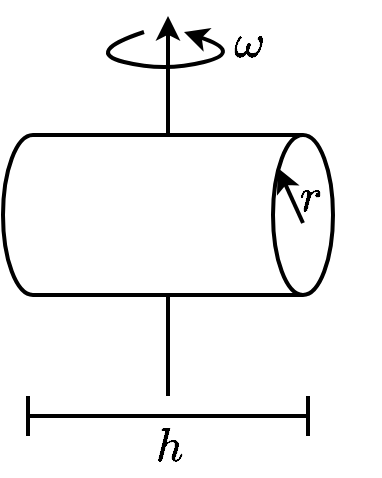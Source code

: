 <mxfile version="15.8.4" type="device"><diagram id="Q7xjLautZ7xhiJ3X_oaf" name="Seite-1"><mxGraphModel dx="786" dy="510" grid="1" gridSize="10" guides="1" tooltips="1" connect="1" arrows="1" fold="1" page="1" pageScale="1" pageWidth="827" pageHeight="1169" math="1" shadow="0"><root><mxCell id="0"/><mxCell id="1" parent="0"/><mxCell id="LZ4SPLHzF8dE-hd8cqfR-1" value="" style="shape=cylinder3;whiteSpace=wrap;html=1;boundedLbl=1;backgroundOutline=1;size=15;strokeWidth=2;rotation=90;" parent="1" vertex="1"><mxGeometry x="400" y="167" width="80" height="165" as="geometry"/></mxCell><mxCell id="L29_nMh--bNw3mvDWvqI-5" value="" style="endArrow=classic;html=1;fontSize=20;strokeWidth=2;curved=1;" parent="1" edge="1"><mxGeometry width="50" height="50" relative="1" as="geometry"><mxPoint x="428" y="158" as="sourcePoint"/><mxPoint x="448" y="158" as="targetPoint"/><Array as="points"><mxPoint x="398" y="168"/><mxPoint x="438" y="178"/><mxPoint x="478" y="168"/></Array></mxGeometry></mxCell><mxCell id="L29_nMh--bNw3mvDWvqI-6" value="$$\omega$$" style="text;html=1;resizable=0;autosize=1;align=center;verticalAlign=middle;points=[];fillColor=none;strokeColor=none;rounded=0;fontSize=20;" parent="1" vertex="1"><mxGeometry x="415" y="148" width="130" height="30" as="geometry"/></mxCell><mxCell id="L29_nMh--bNw3mvDWvqI-13" value="" style="endArrow=none;html=1;rounded=0;strokeWidth=2;entryX=1;entryY=0.5;entryDx=0;entryDy=0;entryPerimeter=0;" parent="1" edge="1" target="LZ4SPLHzF8dE-hd8cqfR-1"><mxGeometry width="50" height="50" relative="1" as="geometry"><mxPoint x="440" y="340" as="sourcePoint"/><mxPoint x="440" y="333" as="targetPoint"/></mxGeometry></mxCell><mxCell id="L29_nMh--bNw3mvDWvqI-14" value="" style="endArrow=classic;html=1;rounded=0;strokeWidth=2;startArrow=none;exitX=0;exitY=0.5;exitDx=0;exitDy=0;exitPerimeter=0;" parent="1" edge="1" source="LZ4SPLHzF8dE-hd8cqfR-1"><mxGeometry width="50" height="50" relative="1" as="geometry"><mxPoint x="440" y="181" as="sourcePoint"/><mxPoint x="440" y="150" as="targetPoint"/></mxGeometry></mxCell><mxCell id="L29_nMh--bNw3mvDWvqI-9" value="" style="endArrow=classic;html=1;fontSize=20;strokeWidth=2;entryX=0.206;entryY=0.167;entryDx=0;entryDy=0;entryPerimeter=0;rounded=0;exitX=1;exitY=0;exitDx=0;exitDy=15;exitPerimeter=0;" parent="1" target="LZ4SPLHzF8dE-hd8cqfR-1" edge="1"><mxGeometry width="50" height="50" relative="1" as="geometry"><mxPoint x="507.5" y="253.5" as="sourcePoint"/><mxPoint x="494.45" y="238.54" as="targetPoint"/><Array as="points"/></mxGeometry></mxCell><mxCell id="L29_nMh--bNw3mvDWvqI-10" value="$$r$$" style="text;html=1;resizable=0;autosize=1;align=center;verticalAlign=middle;points=[];fillColor=none;strokeColor=none;rounded=0;fontSize=20;" parent="1" vertex="1"><mxGeometry x="476" y="225" width="70" height="30" as="geometry"/></mxCell><mxCell id="TwudeYvsYZ2jzERD1cVE-1" value="" style="shape=crossbar;whiteSpace=wrap;html=1;rounded=1;strokeWidth=2;" vertex="1" parent="1"><mxGeometry x="370" y="340" width="140" height="20" as="geometry"/></mxCell><mxCell id="TwudeYvsYZ2jzERD1cVE-2" value="$$h$$" style="text;html=1;resizable=0;autosize=1;align=center;verticalAlign=middle;points=[];fillColor=none;strokeColor=none;rounded=0;fontSize=20;" vertex="1" parent="1"><mxGeometry x="405" y="350" width="70" height="30" as="geometry"/></mxCell></root></mxGraphModel></diagram></mxfile>
